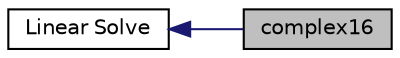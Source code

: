 digraph "complex16"
{
  edge [fontname="Helvetica",fontsize="10",labelfontname="Helvetica",labelfontsize="10"];
  node [fontname="Helvetica",fontsize="10",shape=record];
  rankdir=LR;
  Node1 [label="Linear Solve",height=0.2,width=0.4,color="black", fillcolor="white", style="filled",URL="$group__solve_g_t.html"];
  Node0 [label="complex16",height=0.2,width=0.4,color="black", fillcolor="grey75", style="filled" fontcolor="black"];
  Node1->Node0 [shape=plaintext, color="midnightblue", dir="back", style="solid"];
}
